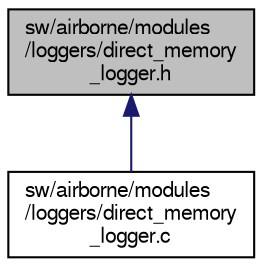 digraph "sw/airborne/modules/loggers/direct_memory_logger.h"
{
  edge [fontname="FreeSans",fontsize="10",labelfontname="FreeSans",labelfontsize="10"];
  node [fontname="FreeSans",fontsize="10",shape=record];
  Node1 [label="sw/airborne/modules\l/loggers/direct_memory\l_logger.h",height=0.2,width=0.4,color="black", fillcolor="grey75", style="filled", fontcolor="black"];
  Node1 -> Node2 [dir="back",color="midnightblue",fontsize="10",style="solid",fontname="FreeSans"];
  Node2 [label="sw/airborne/modules\l/loggers/direct_memory\l_logger.c",height=0.2,width=0.4,color="black", fillcolor="white", style="filled",URL="$direct__memory__logger_8c.html",tooltip="Write logs directly to flash memory chips. "];
}
